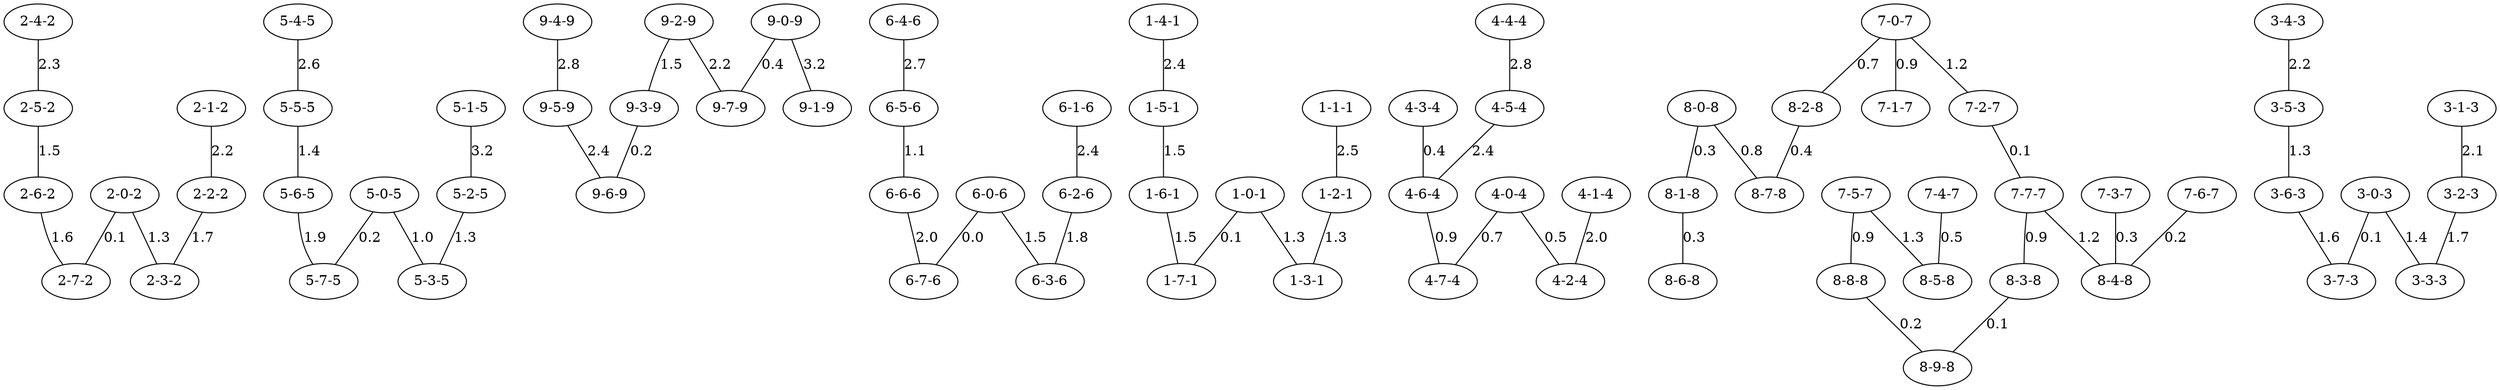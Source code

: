 graph G {
  "2-5-2" -- "2-6-2" [label=1.5];
  "2-0-2" -- "2-7-2" [label=0.1];
  "2-0-2" -- "2-3-2" [label=1.3];
  "2-6-2" -- "2-7-2" [label=1.6];
  "2-2-2" -- "2-3-2" [label=1.7];
  "2-1-2" -- "2-2-2" [label=2.2];
  "2-4-2" -- "2-5-2" [label=2.3];
  "5-5-5" -- "5-6-5" [label=1.4];
  "5-0-5" -- "5-7-5" [label=0.2];
  "5-0-5" -- "5-3-5" [label=1.0];
  "5-2-5" -- "5-3-5" [label=1.3];
  "5-6-5" -- "5-7-5" [label=1.9];
  "5-4-5" -- "5-5-5" [label=2.6];
  "5-1-5" -- "5-2-5" [label=3.2];
  "9-3-9" -- "9-6-9" [label=0.2];
  "9-2-9" -- "9-3-9" [label=1.5];
  "9-0-9" -- "9-7-9" [label=0.4];
  "9-2-9" -- "9-7-9" [label=2.2];
  "9-5-9" -- "9-6-9" [label=2.4];
  "9-4-9" -- "9-5-9" [label=2.8];
  "9-0-9" -- "9-1-9" [label=3.2];
  "6-5-6" -- "6-6-6" [label=1.1];
  "6-0-6" -- "6-7-6" [label=0.0];
  "6-0-6" -- "6-3-6" [label=1.5];
  "6-2-6" -- "6-3-6" [label=1.8];
  "6-6-6" -- "6-7-6" [label=2.0];
  "6-1-6" -- "6-2-6" [label=2.4];
  "6-4-6" -- "6-5-6" [label=2.7];
  "1-5-1" -- "1-6-1" [label=1.5];
  "1-0-1" -- "1-7-1" [label=0.1];
  "1-0-1" -- "1-3-1" [label=1.3];
  "1-2-1" -- "1-3-1" [label=1.3];
  "1-6-1" -- "1-7-1" [label=1.5];
  "1-4-1" -- "1-5-1" [label=2.4];
  "1-1-1" -- "1-2-1" [label=2.5];
  "4-3-4" -- "4-6-4" [label=0.4];
  "4-0-4" -- "4-2-4" [label=0.5];
  "4-0-4" -- "4-7-4" [label=0.7];
  "4-6-4" -- "4-7-4" [label=0.9];
  "4-1-4" -- "4-2-4" [label=2.0];
  "4-5-4" -- "4-6-4" [label=2.4];
  "4-4-4" -- "4-5-4" [label=2.8];
  "8-1-8" -- "8-6-8" [label=0.3];
  "8-0-8" -- "8-1-8" [label=0.3];
  "8-2-8" -- "8-7-8" [label=0.4];
  "7-0-7" -- "8-2-8" [label=0.7];
  "8-0-8" -- "8-7-8" [label=0.8];
  "7-0-7" -- "7-1-7" [label=0.9];
  "7-2-7" -- "7-7-7" [label=0.1];
  "8-3-8" -- "8-9-8" [label=0.1];
  "8-8-8" -- "8-9-8" [label=0.2];
  "7-5-7" -- "8-8-8" [label=0.9];
  "7-7-7" -- "8-3-8" [label=0.9];
  "7-0-7" -- "7-2-7" [label=1.2];
  "7-6-7" -- "8-4-8" [label=0.2];
  "7-3-7" -- "8-4-8" [label=0.3];
  "7-7-7" -- "8-4-8" [label=1.2];
  "7-4-7" -- "8-5-8" [label=0.5];
  "7-5-7" -- "8-5-8" [label=1.3];
  "3-5-3" -- "3-6-3" [label=1.3];
  "3-0-3" -- "3-7-3" [label=0.1];
  "3-0-3" -- "3-3-3" [label=1.4];
  "3-6-3" -- "3-7-3" [label=1.6];
  "3-2-3" -- "3-3-3" [label=1.7];
  "3-1-3" -- "3-2-3" [label=2.1];
  "3-4-3" -- "3-5-3" [label=2.2];
}